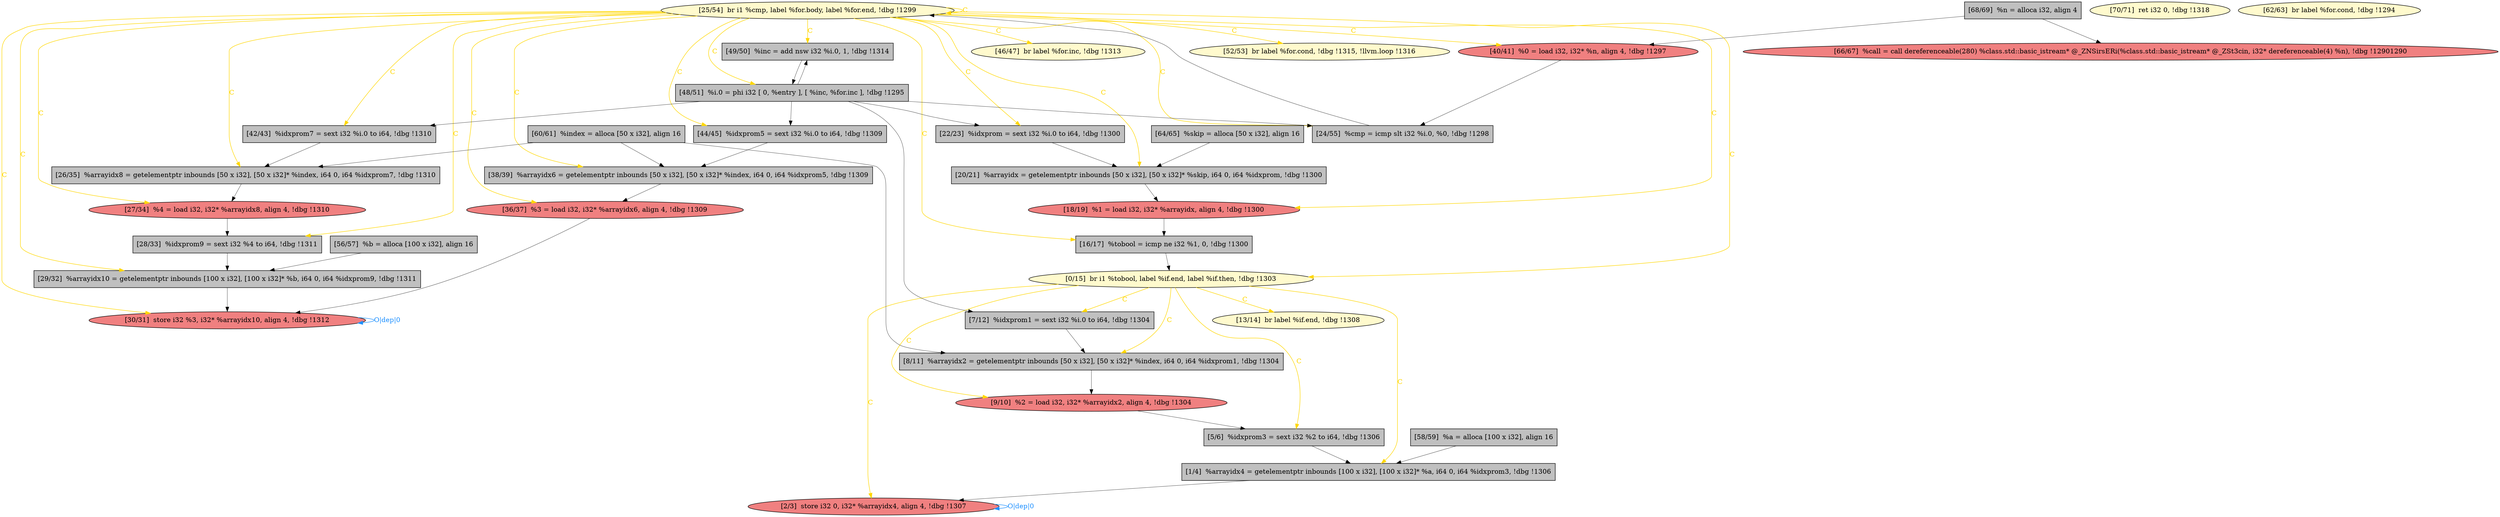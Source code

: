
digraph G {


node85 [fillcolor=lemonchiffon,label="[46/47]  br label %for.inc, !dbg !1313",shape=ellipse,style=filled ]
node84 [fillcolor=lightcoral,label="[2/3]  store i32 0, i32* %arrayidx4, align 4, !dbg !1307",shape=ellipse,style=filled ]
node81 [fillcolor=grey,label="[1/4]  %arrayidx4 = getelementptr inbounds [100 x i32], [100 x i32]* %a, i64 0, i64 %idxprom3, !dbg !1306",shape=rectangle,style=filled ]
node78 [fillcolor=grey,label="[42/43]  %idxprom7 = sext i32 %i.0 to i64, !dbg !1310",shape=rectangle,style=filled ]
node76 [fillcolor=lemonchiffon,label="[52/53]  br label %for.cond, !dbg !1315, !llvm.loop !1316",shape=ellipse,style=filled ]
node75 [fillcolor=lightcoral,label="[30/31]  store i32 %3, i32* %arrayidx10, align 4, !dbg !1312",shape=ellipse,style=filled ]
node86 [fillcolor=grey,label="[44/45]  %idxprom5 = sext i32 %i.0 to i64, !dbg !1309",shape=rectangle,style=filled ]
node74 [fillcolor=lemonchiffon,label="[70/71]  ret i32 0, !dbg !1318",shape=ellipse,style=filled ]
node71 [fillcolor=grey,label="[28/33]  %idxprom9 = sext i32 %4 to i64, !dbg !1311",shape=rectangle,style=filled ]
node82 [fillcolor=lemonchiffon,label="[13/14]  br label %if.end, !dbg !1308",shape=ellipse,style=filled ]
node70 [fillcolor=lightcoral,label="[9/10]  %2 = load i32, i32* %arrayidx2, align 4, !dbg !1304",shape=ellipse,style=filled ]
node69 [fillcolor=grey,label="[68/69]  %n = alloca i32, align 4",shape=rectangle,style=filled ]
node67 [fillcolor=lightcoral,label="[66/67]  %call = call dereferenceable(280) %class.std::basic_istream* @_ZNSirsERi(%class.std::basic_istream* @_ZSt3cin, i32* dereferenceable(4) %n), !dbg !12901290",shape=ellipse,style=filled ]
node60 [fillcolor=grey,label="[38/39]  %arrayidx6 = getelementptr inbounds [50 x i32], [50 x i32]* %index, i64 0, i64 %idxprom5, !dbg !1309",shape=rectangle,style=filled ]
node54 [fillcolor=grey,label="[8/11]  %arrayidx2 = getelementptr inbounds [50 x i32], [50 x i32]* %index, i64 0, i64 %idxprom1, !dbg !1304",shape=rectangle,style=filled ]
node83 [fillcolor=grey,label="[5/6]  %idxprom3 = sext i32 %2 to i64, !dbg !1306",shape=rectangle,style=filled ]
node51 [fillcolor=lemonchiffon,label="[0/15]  br i1 %tobool, label %if.end, label %if.then, !dbg !1303",shape=ellipse,style=filled ]
node77 [fillcolor=grey,label="[29/32]  %arrayidx10 = getelementptr inbounds [100 x i32], [100 x i32]* %b, i64 0, i64 %idxprom9, !dbg !1311",shape=rectangle,style=filled ]
node53 [fillcolor=lightcoral,label="[18/19]  %1 = load i32, i32* %arrayidx, align 4, !dbg !1300",shape=ellipse,style=filled ]
node59 [fillcolor=grey,label="[56/57]  %b = alloca [100 x i32], align 16",shape=rectangle,style=filled ]
node52 [fillcolor=grey,label="[16/17]  %tobool = icmp ne i32 %1, 0, !dbg !1300",shape=rectangle,style=filled ]
node73 [fillcolor=grey,label="[49/50]  %inc = add nsw i32 %i.0, 1, !dbg !1314",shape=rectangle,style=filled ]
node68 [fillcolor=lemonchiffon,label="[25/54]  br i1 %cmp, label %for.body, label %for.end, !dbg !1299",shape=ellipse,style=filled ]
node62 [fillcolor=grey,label="[58/59]  %a = alloca [100 x i32], align 16",shape=rectangle,style=filled ]
node56 [fillcolor=grey,label="[22/23]  %idxprom = sext i32 %i.0 to i64, !dbg !1300",shape=rectangle,style=filled ]
node58 [fillcolor=lightcoral,label="[40/41]  %0 = load i32, i32* %n, align 4, !dbg !1297",shape=ellipse,style=filled ]
node57 [fillcolor=grey,label="[24/55]  %cmp = icmp slt i32 %i.0, %0, !dbg !1298",shape=rectangle,style=filled ]
node80 [fillcolor=grey,label="[7/12]  %idxprom1 = sext i32 %i.0 to i64, !dbg !1304",shape=rectangle,style=filled ]
node79 [fillcolor=lightcoral,label="[36/37]  %3 = load i32, i32* %arrayidx6, align 4, !dbg !1309",shape=ellipse,style=filled ]
node61 [fillcolor=grey,label="[48/51]  %i.0 = phi i32 [ 0, %entry ], [ %inc, %for.inc ], !dbg !1295",shape=rectangle,style=filled ]
node72 [fillcolor=lightcoral,label="[27/34]  %4 = load i32, i32* %arrayidx8, align 4, !dbg !1310",shape=ellipse,style=filled ]
node63 [fillcolor=grey,label="[26/35]  %arrayidx8 = getelementptr inbounds [50 x i32], [50 x i32]* %index, i64 0, i64 %idxprom7, !dbg !1310",shape=rectangle,style=filled ]
node64 [fillcolor=grey,label="[60/61]  %index = alloca [50 x i32], align 16",shape=rectangle,style=filled ]
node65 [fillcolor=lemonchiffon,label="[62/63]  br label %for.cond, !dbg !1294",shape=ellipse,style=filled ]
node55 [fillcolor=grey,label="[20/21]  %arrayidx = getelementptr inbounds [50 x i32], [50 x i32]* %skip, i64 0, i64 %idxprom, !dbg !1300",shape=rectangle,style=filled ]
node66 [fillcolor=grey,label="[64/65]  %skip = alloca [50 x i32], align 16",shape=rectangle,style=filled ]

node75->node75 [style=solid,color=dodgerblue,label="O|dep|0",penwidth=1.0,fontcolor=dodgerblue ]
node64->node63 [style=solid,color=black,label="",penwidth=0.5,fontcolor=black ]
node69->node67 [style=solid,color=black,label="",penwidth=0.5,fontcolor=black ]
node83->node81 [style=solid,color=black,label="",penwidth=0.5,fontcolor=black ]
node70->node83 [style=solid,color=black,label="",penwidth=0.5,fontcolor=black ]
node68->node86 [style=solid,color=gold,label="C",penwidth=1.0,fontcolor=gold ]
node61->node86 [style=solid,color=black,label="",penwidth=0.5,fontcolor=black ]
node72->node71 [style=solid,color=black,label="",penwidth=0.5,fontcolor=black ]
node81->node84 [style=solid,color=black,label="",penwidth=0.5,fontcolor=black ]
node73->node61 [style=solid,color=black,label="",penwidth=0.5,fontcolor=black ]
node68->node57 [style=solid,color=gold,label="C",penwidth=1.0,fontcolor=gold ]
node66->node55 [style=solid,color=black,label="",penwidth=0.5,fontcolor=black ]
node86->node60 [style=solid,color=black,label="",penwidth=0.5,fontcolor=black ]
node79->node75 [style=solid,color=black,label="",penwidth=0.5,fontcolor=black ]
node71->node77 [style=solid,color=black,label="",penwidth=0.5,fontcolor=black ]
node57->node68 [style=solid,color=black,label="",penwidth=0.5,fontcolor=black ]
node58->node57 [style=solid,color=black,label="",penwidth=0.5,fontcolor=black ]
node68->node75 [style=solid,color=gold,label="C",penwidth=1.0,fontcolor=gold ]
node61->node56 [style=solid,color=black,label="",penwidth=0.5,fontcolor=black ]
node69->node58 [style=solid,color=black,label="",penwidth=0.5,fontcolor=black ]
node61->node57 [style=solid,color=black,label="",penwidth=0.5,fontcolor=black ]
node68->node79 [style=solid,color=gold,label="C",penwidth=1.0,fontcolor=gold ]
node59->node77 [style=solid,color=black,label="",penwidth=0.5,fontcolor=black ]
node68->node76 [style=solid,color=gold,label="C",penwidth=1.0,fontcolor=gold ]
node68->node51 [style=solid,color=gold,label="C",penwidth=1.0,fontcolor=gold ]
node68->node55 [style=solid,color=gold,label="C",penwidth=1.0,fontcolor=gold ]
node51->node84 [style=solid,color=gold,label="C",penwidth=1.0,fontcolor=gold ]
node68->node60 [style=solid,color=gold,label="C",penwidth=1.0,fontcolor=gold ]
node55->node53 [style=solid,color=black,label="",penwidth=0.5,fontcolor=black ]
node68->node71 [style=solid,color=gold,label="C",penwidth=1.0,fontcolor=gold ]
node51->node80 [style=solid,color=gold,label="C",penwidth=1.0,fontcolor=gold ]
node64->node60 [style=solid,color=black,label="",penwidth=0.5,fontcolor=black ]
node61->node80 [style=solid,color=black,label="",penwidth=0.5,fontcolor=black ]
node68->node56 [style=solid,color=gold,label="C",penwidth=1.0,fontcolor=gold ]
node68->node53 [style=solid,color=gold,label="C",penwidth=1.0,fontcolor=gold ]
node68->node77 [style=solid,color=gold,label="C",penwidth=1.0,fontcolor=gold ]
node51->node83 [style=solid,color=gold,label="C",penwidth=1.0,fontcolor=gold ]
node51->node70 [style=solid,color=gold,label="C",penwidth=1.0,fontcolor=gold ]
node78->node63 [style=solid,color=black,label="",penwidth=0.5,fontcolor=black ]
node51->node54 [style=solid,color=gold,label="C",penwidth=1.0,fontcolor=gold ]
node68->node63 [style=solid,color=gold,label="C",penwidth=1.0,fontcolor=gold ]
node51->node82 [style=solid,color=gold,label="C",penwidth=1.0,fontcolor=gold ]
node68->node85 [style=solid,color=gold,label="C",penwidth=1.0,fontcolor=gold ]
node68->node72 [style=solid,color=gold,label="C",penwidth=1.0,fontcolor=gold ]
node68->node78 [style=solid,color=gold,label="C",penwidth=1.0,fontcolor=gold ]
node52->node51 [style=solid,color=black,label="",penwidth=0.5,fontcolor=black ]
node68->node73 [style=solid,color=gold,label="C",penwidth=1.0,fontcolor=gold ]
node60->node79 [style=solid,color=black,label="",penwidth=0.5,fontcolor=black ]
node51->node81 [style=solid,color=gold,label="C",penwidth=1.0,fontcolor=gold ]
node68->node68 [style=solid,color=gold,label="C",penwidth=1.0,fontcolor=gold ]
node77->node75 [style=solid,color=black,label="",penwidth=0.5,fontcolor=black ]
node68->node58 [style=solid,color=gold,label="C",penwidth=1.0,fontcolor=gold ]
node62->node81 [style=solid,color=black,label="",penwidth=0.5,fontcolor=black ]
node63->node72 [style=solid,color=black,label="",penwidth=0.5,fontcolor=black ]
node64->node54 [style=solid,color=black,label="",penwidth=0.5,fontcolor=black ]
node84->node84 [style=solid,color=dodgerblue,label="O|dep|0",penwidth=1.0,fontcolor=dodgerblue ]
node68->node61 [style=solid,color=gold,label="C",penwidth=1.0,fontcolor=gold ]
node54->node70 [style=solid,color=black,label="",penwidth=0.5,fontcolor=black ]
node61->node78 [style=solid,color=black,label="",penwidth=0.5,fontcolor=black ]
node61->node73 [style=solid,color=black,label="",penwidth=0.5,fontcolor=black ]
node56->node55 [style=solid,color=black,label="",penwidth=0.5,fontcolor=black ]
node53->node52 [style=solid,color=black,label="",penwidth=0.5,fontcolor=black ]
node80->node54 [style=solid,color=black,label="",penwidth=0.5,fontcolor=black ]
node68->node52 [style=solid,color=gold,label="C",penwidth=1.0,fontcolor=gold ]


}
